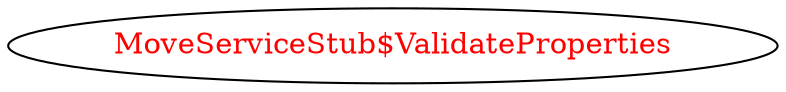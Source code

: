 digraph dependencyGraph {
 concentrate=true;
 ranksep="2.0";
 rankdir="LR"; 
 splines="ortho";
"MoveServiceStub$ValidateProperties" [fontcolor="red"];
}